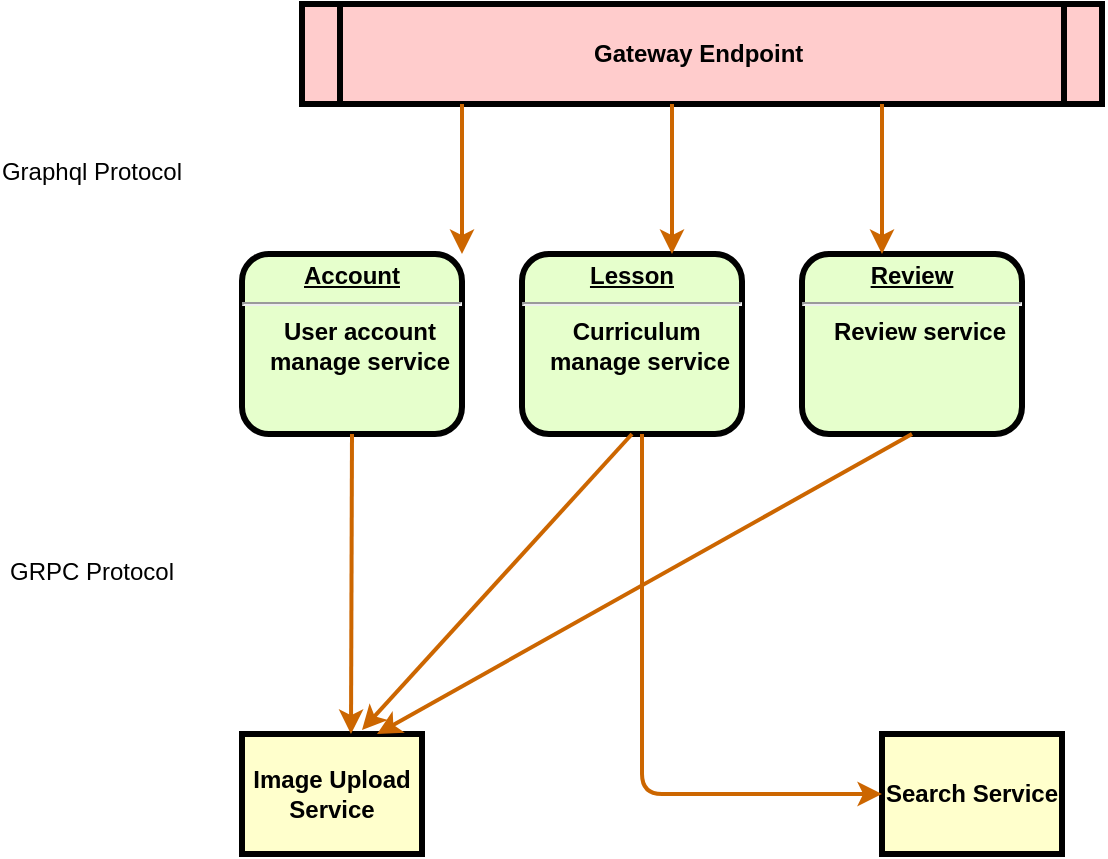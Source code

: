 <mxfile version="13.6.3" type="device"><diagram name="Page-1" id="c7558073-3199-34d8-9f00-42111426c3f3"><mxGraphModel dx="2252" dy="647" grid="1" gridSize="10" guides="1" tooltips="1" connect="1" arrows="1" fold="1" page="1" pageScale="1" pageWidth="826" pageHeight="1169" background="#ffffff" math="0" shadow="0"><root><mxCell id="0"/><mxCell id="1" parent="0"/><mxCell id="2" value="&lt;p style=&quot;margin: 0px ; margin-top: 4px ; text-align: center ; text-decoration: underline&quot;&gt;&lt;strong&gt;Account&lt;/strong&gt;&lt;/p&gt;&lt;hr&gt;&lt;p style=&quot;margin: 0px ; margin-left: 8px&quot;&gt;User account&lt;/p&gt;&lt;p style=&quot;margin: 0px ; margin-left: 8px&quot;&gt;manage service&lt;/p&gt;" style="verticalAlign=middle;align=center;overflow=fill;fontSize=12;fontFamily=Helvetica;html=1;rounded=1;fontStyle=1;strokeWidth=3;fillColor=#E6FFCC" parent="1" vertex="1"><mxGeometry x="-40" y="160" width="110" height="90" as="geometry"/></mxCell><mxCell id="4" value="Image Upload Service" style="whiteSpace=wrap;align=center;verticalAlign=middle;fontStyle=1;strokeWidth=3;fillColor=#FFFFCC" parent="1" vertex="1"><mxGeometry x="-40" y="400" width="90" height="60" as="geometry"/></mxCell><mxCell id="5" value="Gateway Endpoint " style="shape=process;whiteSpace=wrap;align=center;verticalAlign=middle;size=0.048;fontStyle=1;strokeWidth=3;fillColor=#FFCCCC" parent="1" vertex="1"><mxGeometry x="-10.0" y="35" width="400" height="50" as="geometry"/></mxCell><mxCell id="6" value="&lt;p style=&quot;margin: 0px ; margin-top: 4px ; text-align: center ; text-decoration: underline&quot;&gt;Lesson&lt;/p&gt;&lt;hr&gt;&lt;p style=&quot;margin: 0px ; margin-left: 8px&quot;&gt;Curriculum&amp;nbsp;&lt;/p&gt;&lt;p style=&quot;margin: 0px ; margin-left: 8px&quot;&gt;manage service&lt;/p&gt;" style="verticalAlign=middle;align=center;overflow=fill;fontSize=12;fontFamily=Helvetica;html=1;rounded=1;fontStyle=1;strokeWidth=3;fillColor=#E6FFCC" parent="1" vertex="1"><mxGeometry x="100" y="160" width="110" height="90" as="geometry"/></mxCell><mxCell id="8" value="&lt;p style=&quot;margin: 0px ; margin-top: 4px ; text-align: center ; text-decoration: underline&quot;&gt;&lt;strong&gt;Review&lt;/strong&gt;&lt;/p&gt;&lt;hr&gt;&lt;p style=&quot;margin: 0px ; margin-left: 8px&quot;&gt;Review service&lt;/p&gt;" style="verticalAlign=middle;align=center;overflow=fill;fontSize=12;fontFamily=Helvetica;html=1;rounded=1;fontStyle=1;strokeWidth=3;fillColor=#E6FFCC" parent="1" vertex="1"><mxGeometry x="240" y="160" width="110" height="90" as="geometry"/></mxCell><mxCell id="12" value="Search Service" style="whiteSpace=wrap;align=center;verticalAlign=middle;fontStyle=1;strokeWidth=3;fillColor=#FFFFCC" parent="1" vertex="1"><mxGeometry x="280" y="400" width="90" height="60" as="geometry"/></mxCell><mxCell id="56" value="" style="edgeStyle=elbowEdgeStyle;elbow=horizontal;strokeWidth=2;strokeColor=#CC6600;" parent="1" source="5" target="2" edge="1"><mxGeometry width="100" height="100" relative="1" as="geometry"><mxPoint x="150" y="400" as="sourcePoint"/><mxPoint x="50" y="500" as="targetPoint"/><Array as="points"><mxPoint y="80"/><mxPoint x="10" y="140"/></Array></mxGeometry></mxCell><mxCell id="58" value="" style="edgeStyle=elbowEdgeStyle;elbow=horizontal;strokeWidth=2;strokeColor=#CC6600;" parent="1" source="5" target="6" edge="1"><mxGeometry width="100" height="100" relative="1" as="geometry"><mxPoint x="380" y="370" as="sourcePoint"/><mxPoint x="480" y="270" as="targetPoint"/><Array as="points"><mxPoint x="175" y="120"/><mxPoint x="105" y="140"/></Array></mxGeometry></mxCell><mxCell id="62" value="Graphql Protocol&#10;" style="text;spacingTop=-5;align=center" parent="1" vertex="1"><mxGeometry x="-130.0" y="110.0" width="30" height="20" as="geometry"/></mxCell><mxCell id="65" value="" style="edgeStyle=elbowEdgeStyle;elbow=horizontal;strokeWidth=2;strokeColor=#CC6600;" parent="1" source="6" target="12" edge="1"><mxGeometry width="100" height="100" relative="1" as="geometry"><mxPoint x="260" y="180.0" as="sourcePoint"/><mxPoint x="360" y="80.0" as="targetPoint"/><Array as="points"><mxPoint x="160" y="320"/><mxPoint x="130" y="380"/></Array></mxGeometry></mxCell><mxCell id="68" value="" style="edgeStyle=elbowEdgeStyle;elbow=horizontal;strokeWidth=2;strokeColor=#CC6600;" parent="1" source="5" target="8" edge="1"><mxGeometry width="100" height="100" relative="1" as="geometry"><mxPoint x="510" y="250" as="sourcePoint"/><mxPoint x="570" y="380" as="targetPoint"/><Array as="points"><mxPoint x="280" y="140"/></Array></mxGeometry></mxCell><mxCell id="74" value="GRPC Protocol&#10;" style="text;spacingTop=-5;align=center" parent="1" vertex="1"><mxGeometry x="-130" y="310.0" width="30" height="20" as="geometry"/></mxCell><mxCell id="9kuURmji4aIDQrrAnj-f-99" value="" style="edgeStyle=elbowEdgeStyle;elbow=horizontal;strokeWidth=2;strokeColor=#CC6600;" edge="1" parent="1"><mxGeometry width="100" height="100" relative="1" as="geometry"><mxPoint x="15" y="250" as="sourcePoint"/><mxPoint x="14.5" y="400" as="targetPoint"/><Array as="points"><mxPoint x="14.5" y="370"/><mxPoint x="19.5" y="130"/></Array></mxGeometry></mxCell><mxCell id="9kuURmji4aIDQrrAnj-f-102" value="" style="endArrow=classic;html=1;strokeWidth=2;strokeColor=#CC6600;" edge="1" parent="1"><mxGeometry width="50" height="50" relative="1" as="geometry"><mxPoint x="155" y="250" as="sourcePoint"/><mxPoint x="20" y="398" as="targetPoint"/></mxGeometry></mxCell><mxCell id="9kuURmji4aIDQrrAnj-f-103" value="" style="endArrow=classic;html=1;strokeColor=#CC6600;strokeWidth=2;entryX=0.75;entryY=0;entryDx=0;entryDy=0;exitX=0.5;exitY=1;exitDx=0;exitDy=0;" edge="1" parent="1" source="8" target="4"><mxGeometry width="50" height="50" relative="1" as="geometry"><mxPoint x="390" y="230" as="sourcePoint"/><mxPoint x="440" y="180" as="targetPoint"/></mxGeometry></mxCell></root></mxGraphModel></diagram></mxfile>